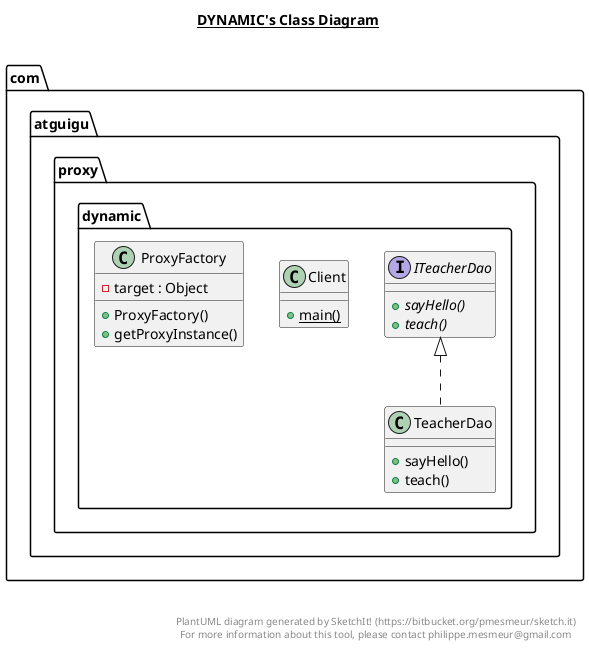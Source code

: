 @startuml

title __DYNAMIC's Class Diagram__\n

  namespace com.atguigu.proxy.dynamic {
    class com.atguigu.proxy.dynamic.Client {
        {static} + main()
    }
  }
  

  namespace com.atguigu.proxy.dynamic {
    interface com.atguigu.proxy.dynamic.ITeacherDao {
        {abstract} + sayHello()
        {abstract} + teach()
    }
  }
  

  namespace com.atguigu.proxy.dynamic {
    class com.atguigu.proxy.dynamic.ProxyFactory {
        - target : Object
        + ProxyFactory()
        + getProxyInstance()
    }
  }
  

  namespace com.atguigu.proxy.dynamic {
    class com.atguigu.proxy.dynamic.TeacherDao {
        + sayHello()
        + teach()
    }
  }
  

  com.atguigu.proxy.dynamic.TeacherDao .up.|> com.atguigu.proxy.dynamic.ITeacherDao


right footer


PlantUML diagram generated by SketchIt! (https://bitbucket.org/pmesmeur/sketch.it)
For more information about this tool, please contact philippe.mesmeur@gmail.com
endfooter

@enduml

